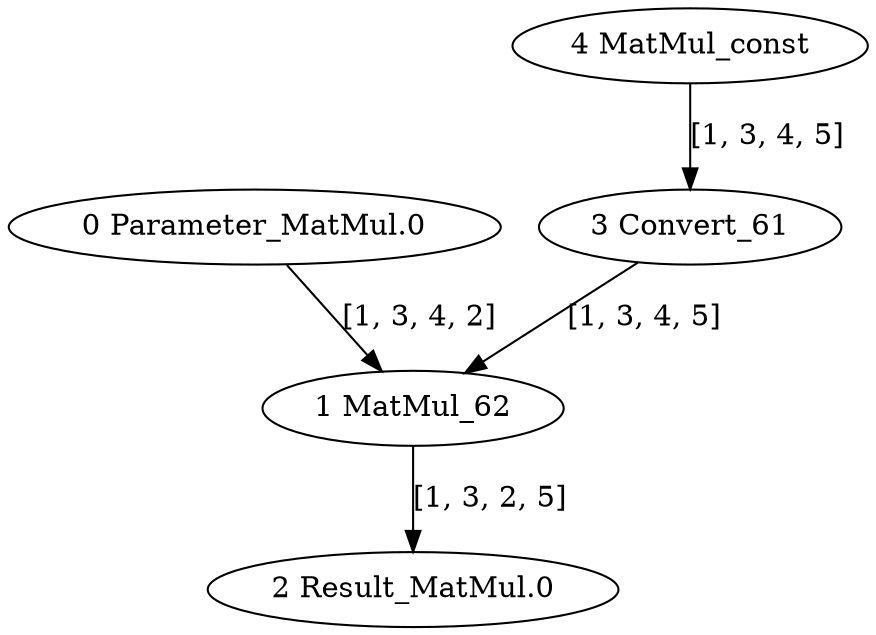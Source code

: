 strict digraph  {
"0 Parameter_MatMul.0" [id=0, type=Parameter];
"1 MatMul_62" [id=1, type=MatMul];
"2 Result_MatMul.0" [id=2, type=Result];
"3 Convert_61" [id=3, type=Convert];
"4 MatMul_const" [id=4, type=Constant];
"0 Parameter_MatMul.0" -> "1 MatMul_62"  [label="[1, 3, 4, 2]", style=solid];
"1 MatMul_62" -> "2 Result_MatMul.0"  [label="[1, 3, 2, 5]", style=solid];
"3 Convert_61" -> "1 MatMul_62"  [label="[1, 3, 4, 5]", style=solid];
"4 MatMul_const" -> "3 Convert_61"  [label="[1, 3, 4, 5]", style=solid];
}
